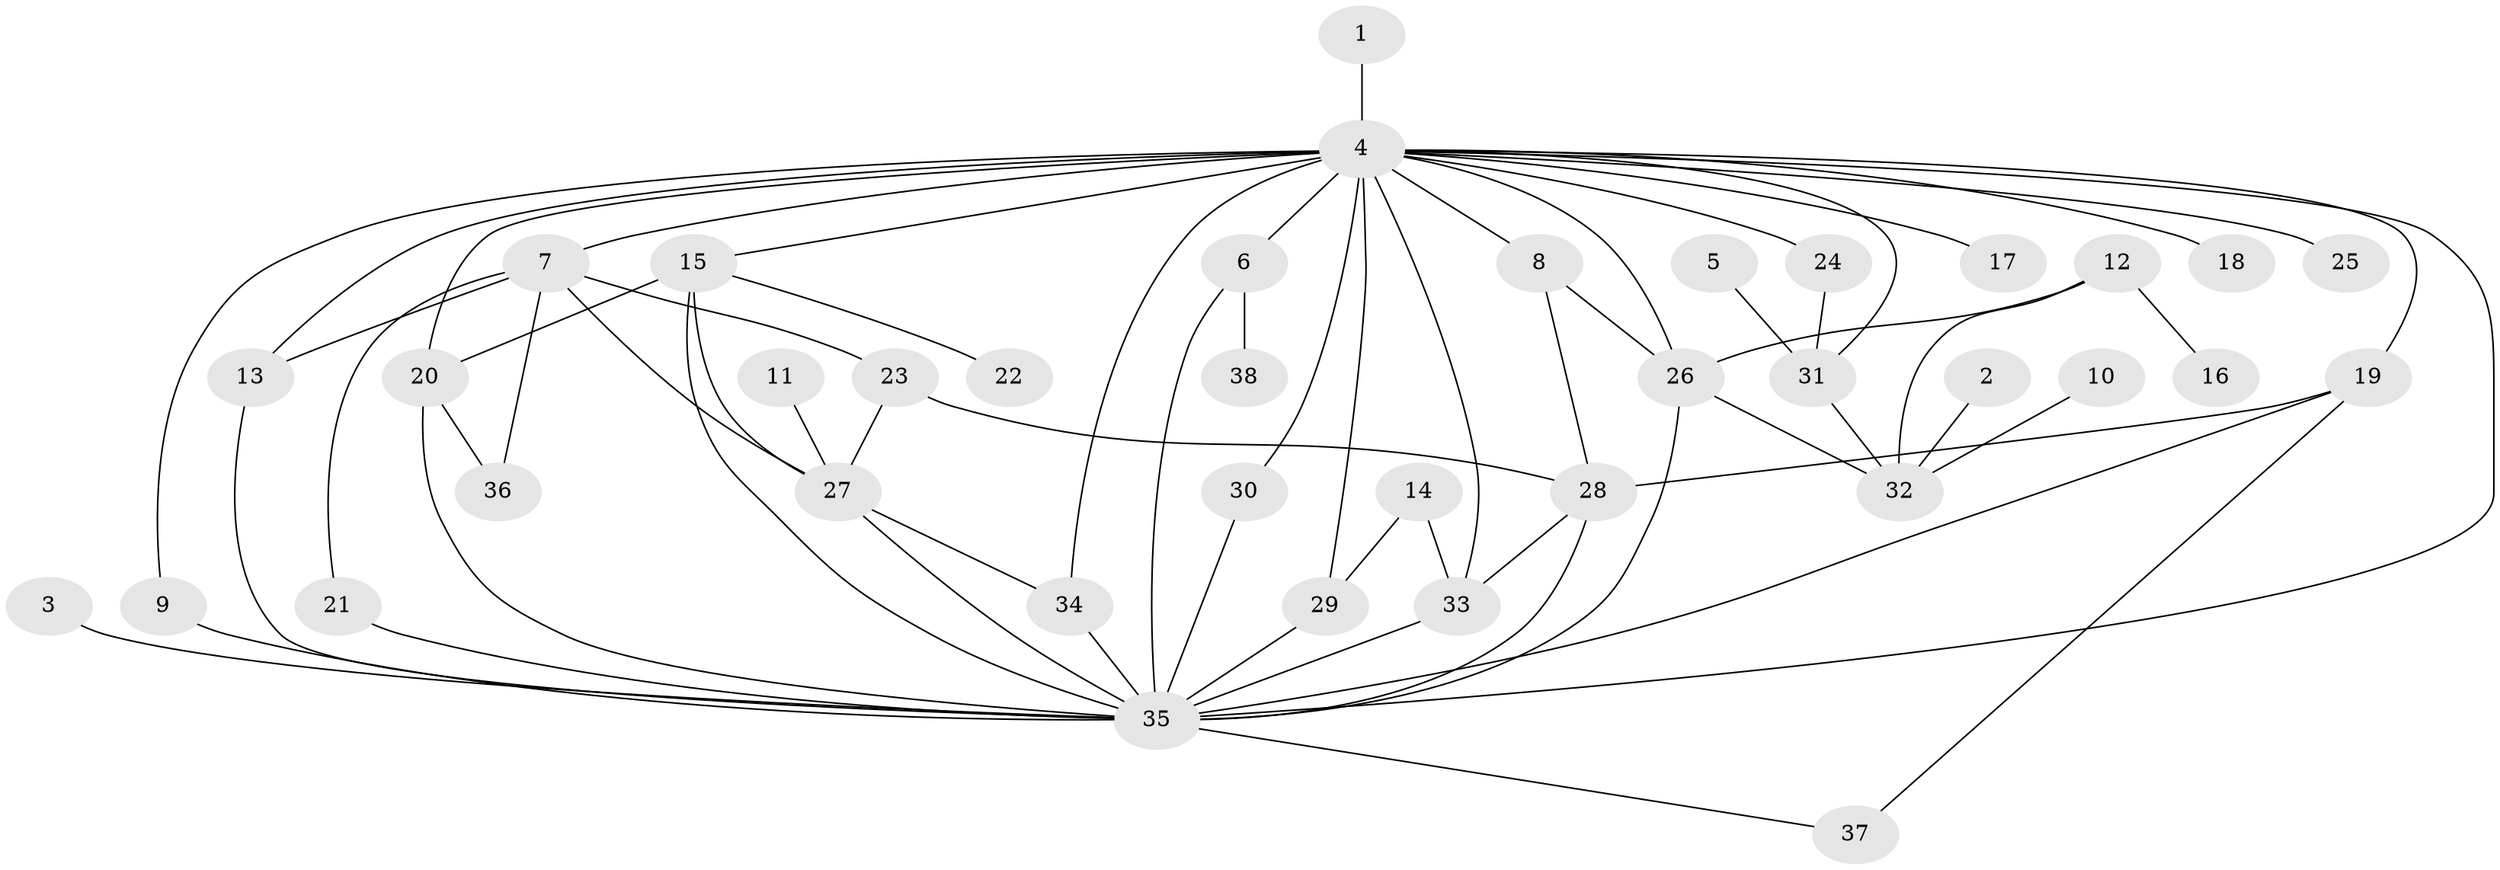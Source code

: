 // original degree distribution, {8: 0.021052631578947368, 24: 0.010526315789473684, 6: 0.05263157894736842, 29: 0.010526315789473684, 2: 0.1368421052631579, 3: 0.12631578947368421, 7: 0.010526315789473684, 5: 0.05263157894736842, 1: 0.5157894736842106, 4: 0.06315789473684211}
// Generated by graph-tools (version 1.1) at 2025/36/03/04/25 23:36:42]
// undirected, 38 vertices, 66 edges
graph export_dot {
  node [color=gray90,style=filled];
  1;
  2;
  3;
  4;
  5;
  6;
  7;
  8;
  9;
  10;
  11;
  12;
  13;
  14;
  15;
  16;
  17;
  18;
  19;
  20;
  21;
  22;
  23;
  24;
  25;
  26;
  27;
  28;
  29;
  30;
  31;
  32;
  33;
  34;
  35;
  36;
  37;
  38;
  1 -- 4 [weight=1.0];
  2 -- 32 [weight=1.0];
  3 -- 35 [weight=1.0];
  4 -- 6 [weight=1.0];
  4 -- 7 [weight=2.0];
  4 -- 8 [weight=1.0];
  4 -- 9 [weight=1.0];
  4 -- 13 [weight=1.0];
  4 -- 15 [weight=2.0];
  4 -- 17 [weight=1.0];
  4 -- 18 [weight=1.0];
  4 -- 19 [weight=1.0];
  4 -- 20 [weight=1.0];
  4 -- 24 [weight=1.0];
  4 -- 25 [weight=1.0];
  4 -- 26 [weight=1.0];
  4 -- 29 [weight=1.0];
  4 -- 30 [weight=1.0];
  4 -- 31 [weight=1.0];
  4 -- 33 [weight=1.0];
  4 -- 34 [weight=2.0];
  4 -- 35 [weight=1.0];
  5 -- 31 [weight=1.0];
  6 -- 35 [weight=1.0];
  6 -- 38 [weight=2.0];
  7 -- 13 [weight=1.0];
  7 -- 21 [weight=1.0];
  7 -- 23 [weight=1.0];
  7 -- 27 [weight=1.0];
  7 -- 36 [weight=2.0];
  8 -- 26 [weight=1.0];
  8 -- 28 [weight=1.0];
  9 -- 35 [weight=1.0];
  10 -- 32 [weight=1.0];
  11 -- 27 [weight=1.0];
  12 -- 16 [weight=1.0];
  12 -- 26 [weight=1.0];
  12 -- 32 [weight=1.0];
  13 -- 35 [weight=1.0];
  14 -- 29 [weight=1.0];
  14 -- 33 [weight=1.0];
  15 -- 20 [weight=1.0];
  15 -- 22 [weight=1.0];
  15 -- 27 [weight=1.0];
  15 -- 35 [weight=2.0];
  19 -- 28 [weight=1.0];
  19 -- 35 [weight=1.0];
  19 -- 37 [weight=1.0];
  20 -- 35 [weight=1.0];
  20 -- 36 [weight=1.0];
  21 -- 35 [weight=1.0];
  23 -- 27 [weight=1.0];
  23 -- 28 [weight=1.0];
  24 -- 31 [weight=1.0];
  26 -- 32 [weight=1.0];
  26 -- 35 [weight=1.0];
  27 -- 34 [weight=1.0];
  27 -- 35 [weight=1.0];
  28 -- 33 [weight=1.0];
  28 -- 35 [weight=1.0];
  29 -- 35 [weight=2.0];
  30 -- 35 [weight=1.0];
  31 -- 32 [weight=1.0];
  33 -- 35 [weight=1.0];
  34 -- 35 [weight=1.0];
  35 -- 37 [weight=1.0];
}
